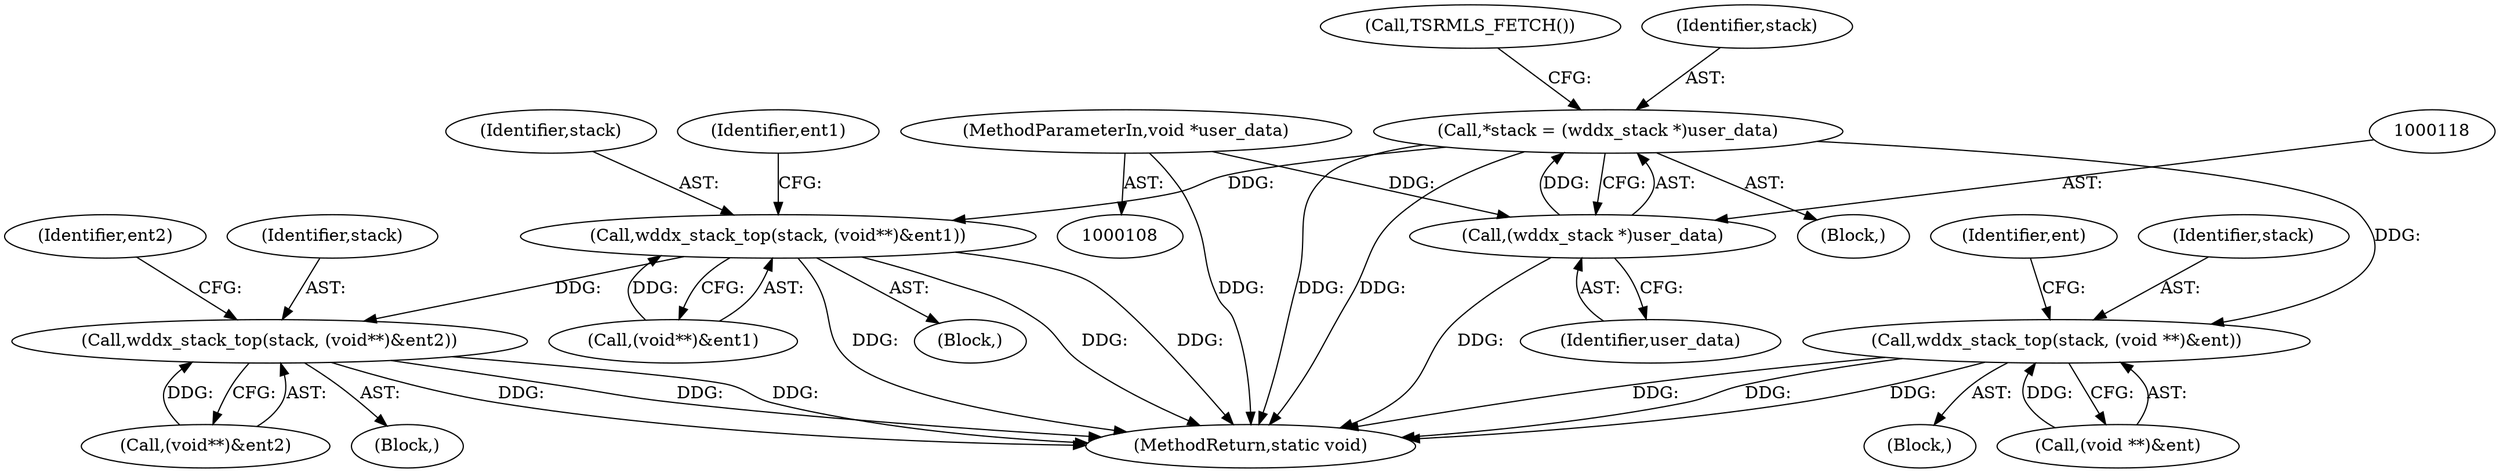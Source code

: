 digraph "0_php-src_698a691724c0a949295991e5df091ce16f899e02?w=1@pointer" {
"1000115" [label="(Call,*stack = (wddx_stack *)user_data)"];
"1000117" [label="(Call,(wddx_stack *)user_data)"];
"1000109" [label="(MethodParameterIn,void *user_data)"];
"1000179" [label="(Call,wddx_stack_top(stack, (void**)&ent1))"];
"1000302" [label="(Call,wddx_stack_top(stack, (void**)&ent2))"];
"1000574" [label="(Call,wddx_stack_top(stack, (void **)&ent))"];
"1000124" [label="(Call,TSRMLS_FETCH())"];
"1000179" [label="(Call,wddx_stack_top(stack, (void**)&ent1))"];
"1000574" [label="(Call,wddx_stack_top(stack, (void **)&ent))"];
"1000178" [label="(Block,)"];
"1000115" [label="(Call,*stack = (wddx_stack *)user_data)"];
"1000180" [label="(Identifier,stack)"];
"1000303" [label="(Identifier,stack)"];
"1000116" [label="(Identifier,stack)"];
"1000304" [label="(Call,(void**)&ent2)"];
"1000575" [label="(Identifier,stack)"];
"1000572" [label="(Block,)"];
"1000111" [label="(Block,)"];
"1000586" [label="(MethodReturn,static void)"];
"1000188" [label="(Identifier,ent1)"];
"1000181" [label="(Call,(void**)&ent1)"];
"1000312" [label="(Identifier,ent2)"];
"1000119" [label="(Identifier,user_data)"];
"1000581" [label="(Identifier,ent)"];
"1000117" [label="(Call,(wddx_stack *)user_data)"];
"1000109" [label="(MethodParameterIn,void *user_data)"];
"1000302" [label="(Call,wddx_stack_top(stack, (void**)&ent2))"];
"1000297" [label="(Block,)"];
"1000576" [label="(Call,(void **)&ent)"];
"1000115" -> "1000111"  [label="AST: "];
"1000115" -> "1000117"  [label="CFG: "];
"1000116" -> "1000115"  [label="AST: "];
"1000117" -> "1000115"  [label="AST: "];
"1000124" -> "1000115"  [label="CFG: "];
"1000115" -> "1000586"  [label="DDG: "];
"1000115" -> "1000586"  [label="DDG: "];
"1000117" -> "1000115"  [label="DDG: "];
"1000115" -> "1000179"  [label="DDG: "];
"1000115" -> "1000574"  [label="DDG: "];
"1000117" -> "1000119"  [label="CFG: "];
"1000118" -> "1000117"  [label="AST: "];
"1000119" -> "1000117"  [label="AST: "];
"1000117" -> "1000586"  [label="DDG: "];
"1000109" -> "1000117"  [label="DDG: "];
"1000109" -> "1000108"  [label="AST: "];
"1000109" -> "1000586"  [label="DDG: "];
"1000179" -> "1000178"  [label="AST: "];
"1000179" -> "1000181"  [label="CFG: "];
"1000180" -> "1000179"  [label="AST: "];
"1000181" -> "1000179"  [label="AST: "];
"1000188" -> "1000179"  [label="CFG: "];
"1000179" -> "1000586"  [label="DDG: "];
"1000179" -> "1000586"  [label="DDG: "];
"1000179" -> "1000586"  [label="DDG: "];
"1000181" -> "1000179"  [label="DDG: "];
"1000179" -> "1000302"  [label="DDG: "];
"1000302" -> "1000297"  [label="AST: "];
"1000302" -> "1000304"  [label="CFG: "];
"1000303" -> "1000302"  [label="AST: "];
"1000304" -> "1000302"  [label="AST: "];
"1000312" -> "1000302"  [label="CFG: "];
"1000302" -> "1000586"  [label="DDG: "];
"1000302" -> "1000586"  [label="DDG: "];
"1000302" -> "1000586"  [label="DDG: "];
"1000304" -> "1000302"  [label="DDG: "];
"1000574" -> "1000572"  [label="AST: "];
"1000574" -> "1000576"  [label="CFG: "];
"1000575" -> "1000574"  [label="AST: "];
"1000576" -> "1000574"  [label="AST: "];
"1000581" -> "1000574"  [label="CFG: "];
"1000574" -> "1000586"  [label="DDG: "];
"1000574" -> "1000586"  [label="DDG: "];
"1000574" -> "1000586"  [label="DDG: "];
"1000576" -> "1000574"  [label="DDG: "];
}

